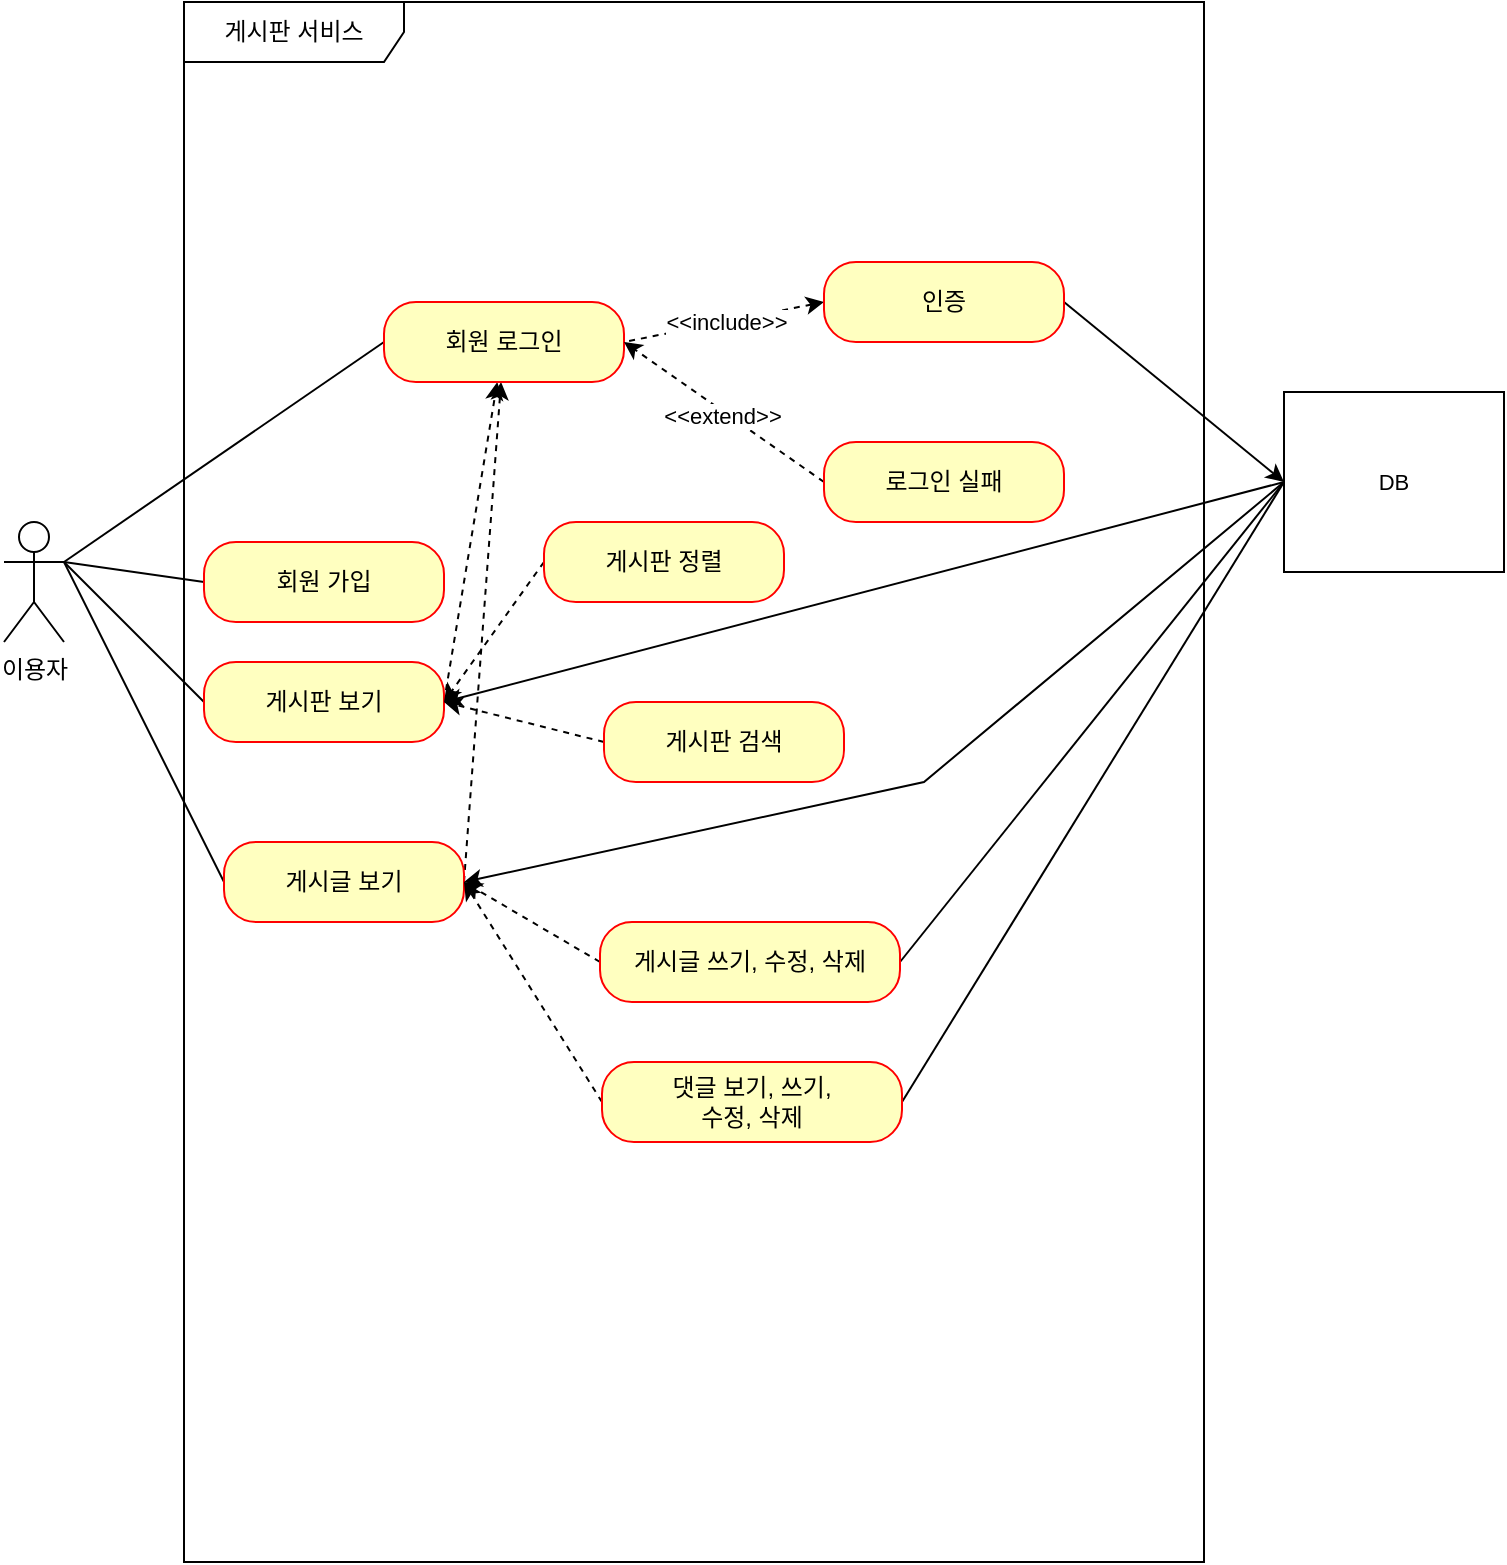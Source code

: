 <mxfile version="21.6.8" type="github">
  <diagram name="페이지-1" id="oku6pLihOwgq4Tl3Q31-">
    <mxGraphModel dx="1444" dy="815" grid="1" gridSize="10" guides="1" tooltips="1" connect="1" arrows="1" fold="1" page="1" pageScale="1" pageWidth="827" pageHeight="1169" math="0" shadow="0">
      <root>
        <mxCell id="0" />
        <mxCell id="1" parent="0" />
        <mxCell id="4ua-57t7Y1xqs6FZSZTP-1" value="이용자" style="shape=umlActor;verticalLabelPosition=bottom;verticalAlign=top;html=1;outlineConnect=0;" vertex="1" parent="1">
          <mxGeometry x="40" y="280" width="30" height="60" as="geometry" />
        </mxCell>
        <mxCell id="4ua-57t7Y1xqs6FZSZTP-3" value="게시판 서비스" style="shape=umlFrame;whiteSpace=wrap;html=1;pointerEvents=0;width=110;height=30;" vertex="1" parent="1">
          <mxGeometry x="130" y="20" width="510" height="780" as="geometry" />
        </mxCell>
        <mxCell id="4ua-57t7Y1xqs6FZSZTP-18" style="rounded=0;orthogonalLoop=1;jettySize=auto;html=1;exitX=0;exitY=0.5;exitDx=0;exitDy=0;entryX=1;entryY=0.333;entryDx=0;entryDy=0;entryPerimeter=0;endArrow=none;endFill=0;" edge="1" parent="1" source="4ua-57t7Y1xqs6FZSZTP-4" target="4ua-57t7Y1xqs6FZSZTP-1">
          <mxGeometry relative="1" as="geometry" />
        </mxCell>
        <mxCell id="4ua-57t7Y1xqs6FZSZTP-4" value="회원 가입" style="rounded=1;whiteSpace=wrap;html=1;arcSize=40;fontColor=#000000;fillColor=#ffffc0;strokeColor=#ff0000;" vertex="1" parent="1">
          <mxGeometry x="140" y="290" width="120" height="40" as="geometry" />
        </mxCell>
        <mxCell id="4ua-57t7Y1xqs6FZSZTP-20" style="rounded=0;orthogonalLoop=1;jettySize=auto;html=1;exitX=0;exitY=0.5;exitDx=0;exitDy=0;entryX=1;entryY=0.333;entryDx=0;entryDy=0;entryPerimeter=0;endArrow=none;endFill=0;" edge="1" parent="1" source="4ua-57t7Y1xqs6FZSZTP-6" target="4ua-57t7Y1xqs6FZSZTP-1">
          <mxGeometry relative="1" as="geometry" />
        </mxCell>
        <mxCell id="4ua-57t7Y1xqs6FZSZTP-28" style="edgeStyle=none;shape=connector;rounded=0;orthogonalLoop=1;jettySize=auto;html=1;exitX=1;exitY=0.5;exitDx=0;exitDy=0;labelBackgroundColor=default;strokeColor=default;fontFamily=Helvetica;fontSize=11;fontColor=default;endArrow=classic;endFill=1;dashed=1;startArrow=none;startFill=0;" edge="1" parent="1" source="4ua-57t7Y1xqs6FZSZTP-6" target="4ua-57t7Y1xqs6FZSZTP-8">
          <mxGeometry relative="1" as="geometry" />
        </mxCell>
        <mxCell id="4ua-57t7Y1xqs6FZSZTP-6" value="게시판 보기" style="rounded=1;whiteSpace=wrap;html=1;arcSize=40;fontColor=#000000;fillColor=#ffffc0;strokeColor=#ff0000;" vertex="1" parent="1">
          <mxGeometry x="140" y="350" width="120" height="40" as="geometry" />
        </mxCell>
        <mxCell id="4ua-57t7Y1xqs6FZSZTP-21" style="edgeStyle=none;shape=connector;rounded=0;orthogonalLoop=1;jettySize=auto;html=1;exitX=0;exitY=0.5;exitDx=0;exitDy=0;entryX=1;entryY=0.333;entryDx=0;entryDy=0;entryPerimeter=0;labelBackgroundColor=default;strokeColor=default;fontFamily=Helvetica;fontSize=11;fontColor=default;endArrow=none;endFill=0;" edge="1" parent="1" source="4ua-57t7Y1xqs6FZSZTP-7" target="4ua-57t7Y1xqs6FZSZTP-1">
          <mxGeometry relative="1" as="geometry" />
        </mxCell>
        <mxCell id="4ua-57t7Y1xqs6FZSZTP-29" style="edgeStyle=none;shape=connector;rounded=0;orthogonalLoop=1;jettySize=auto;html=1;exitX=1;exitY=0.5;exitDx=0;exitDy=0;labelBackgroundColor=default;strokeColor=default;fontFamily=Helvetica;fontSize=11;fontColor=default;endArrow=classic;endFill=1;dashed=1;" edge="1" parent="1" source="4ua-57t7Y1xqs6FZSZTP-7" target="4ua-57t7Y1xqs6FZSZTP-8">
          <mxGeometry relative="1" as="geometry" />
        </mxCell>
        <mxCell id="4ua-57t7Y1xqs6FZSZTP-7" value="게시글 보기" style="rounded=1;whiteSpace=wrap;html=1;arcSize=40;fontColor=#000000;fillColor=#ffffc0;strokeColor=#ff0000;" vertex="1" parent="1">
          <mxGeometry x="150" y="440" width="120" height="40" as="geometry" />
        </mxCell>
        <mxCell id="4ua-57t7Y1xqs6FZSZTP-19" style="rounded=0;orthogonalLoop=1;jettySize=auto;html=1;exitX=0;exitY=0.5;exitDx=0;exitDy=0;entryX=1;entryY=0.333;entryDx=0;entryDy=0;entryPerimeter=0;endArrow=none;endFill=0;" edge="1" parent="1" source="4ua-57t7Y1xqs6FZSZTP-8" target="4ua-57t7Y1xqs6FZSZTP-1">
          <mxGeometry relative="1" as="geometry" />
        </mxCell>
        <mxCell id="4ua-57t7Y1xqs6FZSZTP-8" value="회원 로그인" style="rounded=1;whiteSpace=wrap;html=1;arcSize=40;fontColor=#000000;fillColor=#ffffc0;strokeColor=#ff0000;" vertex="1" parent="1">
          <mxGeometry x="230" y="170" width="120" height="40" as="geometry" />
        </mxCell>
        <mxCell id="4ua-57t7Y1xqs6FZSZTP-22" style="edgeStyle=none;shape=connector;rounded=0;orthogonalLoop=1;jettySize=auto;html=1;exitX=0;exitY=0.5;exitDx=0;exitDy=0;entryX=1;entryY=0.5;entryDx=0;entryDy=0;labelBackgroundColor=default;strokeColor=default;fontFamily=Helvetica;fontSize=11;fontColor=default;endArrow=none;endFill=0;dashed=1;startArrow=classic;startFill=1;" edge="1" parent="1" source="4ua-57t7Y1xqs6FZSZTP-9" target="4ua-57t7Y1xqs6FZSZTP-8">
          <mxGeometry relative="1" as="geometry" />
        </mxCell>
        <mxCell id="4ua-57t7Y1xqs6FZSZTP-26" value="&amp;lt;&amp;lt;include&amp;gt;&amp;gt;" style="edgeLabel;html=1;align=center;verticalAlign=middle;resizable=0;points=[];fontSize=11;fontFamily=Helvetica;fontColor=default;" vertex="1" connectable="0" parent="4ua-57t7Y1xqs6FZSZTP-22">
          <mxGeometry x="0.015" y="5" relative="1" as="geometry">
            <mxPoint x="1" y="-5" as="offset" />
          </mxGeometry>
        </mxCell>
        <mxCell id="4ua-57t7Y1xqs6FZSZTP-37" style="edgeStyle=none;shape=connector;rounded=0;orthogonalLoop=1;jettySize=auto;html=1;exitX=1;exitY=0.5;exitDx=0;exitDy=0;entryX=0;entryY=0.5;entryDx=0;entryDy=0;labelBackgroundColor=default;strokeColor=default;fontFamily=Helvetica;fontSize=11;fontColor=default;endArrow=classic;endFill=1;" edge="1" parent="1" source="4ua-57t7Y1xqs6FZSZTP-9" target="4ua-57t7Y1xqs6FZSZTP-36">
          <mxGeometry relative="1" as="geometry" />
        </mxCell>
        <mxCell id="4ua-57t7Y1xqs6FZSZTP-9" value="인증" style="rounded=1;whiteSpace=wrap;html=1;arcSize=40;fontColor=#000000;fillColor=#ffffc0;strokeColor=#ff0000;" vertex="1" parent="1">
          <mxGeometry x="450" y="150" width="120" height="40" as="geometry" />
        </mxCell>
        <mxCell id="4ua-57t7Y1xqs6FZSZTP-23" style="edgeStyle=none;shape=connector;rounded=0;orthogonalLoop=1;jettySize=auto;html=1;exitX=0;exitY=0.5;exitDx=0;exitDy=0;entryX=1;entryY=0.5;entryDx=0;entryDy=0;labelBackgroundColor=default;strokeColor=default;fontFamily=Helvetica;fontSize=11;fontColor=default;endArrow=classic;endFill=1;dashed=1;startArrow=none;startFill=0;" edge="1" parent="1" source="4ua-57t7Y1xqs6FZSZTP-10" target="4ua-57t7Y1xqs6FZSZTP-8">
          <mxGeometry relative="1" as="geometry" />
        </mxCell>
        <mxCell id="4ua-57t7Y1xqs6FZSZTP-27" value="&amp;lt;&amp;lt;extend&amp;gt;&amp;gt;" style="edgeLabel;html=1;align=center;verticalAlign=middle;resizable=0;points=[];fontSize=11;fontFamily=Helvetica;fontColor=default;" vertex="1" connectable="0" parent="4ua-57t7Y1xqs6FZSZTP-23">
          <mxGeometry x="-0.016" y="3" relative="1" as="geometry">
            <mxPoint y="-1" as="offset" />
          </mxGeometry>
        </mxCell>
        <mxCell id="4ua-57t7Y1xqs6FZSZTP-10" value="로그인 실패" style="rounded=1;whiteSpace=wrap;html=1;arcSize=40;fontColor=#000000;fillColor=#ffffc0;strokeColor=#ff0000;" vertex="1" parent="1">
          <mxGeometry x="450" y="240" width="120" height="40" as="geometry" />
        </mxCell>
        <mxCell id="4ua-57t7Y1xqs6FZSZTP-31" style="edgeStyle=none;shape=connector;rounded=0;orthogonalLoop=1;jettySize=auto;html=1;exitX=0;exitY=0.5;exitDx=0;exitDy=0;entryX=1;entryY=0.5;entryDx=0;entryDy=0;dashed=1;labelBackgroundColor=default;strokeColor=default;fontFamily=Helvetica;fontSize=11;fontColor=default;endArrow=classic;endFill=1;" edge="1" parent="1" source="4ua-57t7Y1xqs6FZSZTP-12" target="4ua-57t7Y1xqs6FZSZTP-6">
          <mxGeometry relative="1" as="geometry" />
        </mxCell>
        <mxCell id="4ua-57t7Y1xqs6FZSZTP-12" value="게시판 정렬" style="rounded=1;whiteSpace=wrap;html=1;arcSize=40;fontColor=#000000;fillColor=#ffffc0;strokeColor=#ff0000;" vertex="1" parent="1">
          <mxGeometry x="310" y="280" width="120" height="40" as="geometry" />
        </mxCell>
        <mxCell id="4ua-57t7Y1xqs6FZSZTP-32" style="edgeStyle=none;shape=connector;rounded=0;orthogonalLoop=1;jettySize=auto;html=1;exitX=0;exitY=0.5;exitDx=0;exitDy=0;dashed=1;labelBackgroundColor=default;strokeColor=default;fontFamily=Helvetica;fontSize=11;fontColor=default;endArrow=classic;endFill=1;" edge="1" parent="1" source="4ua-57t7Y1xqs6FZSZTP-13">
          <mxGeometry relative="1" as="geometry">
            <mxPoint x="260" y="370" as="targetPoint" />
          </mxGeometry>
        </mxCell>
        <mxCell id="4ua-57t7Y1xqs6FZSZTP-13" value="게시판 검색" style="rounded=1;whiteSpace=wrap;html=1;arcSize=40;fontColor=#000000;fillColor=#ffffc0;strokeColor=#ff0000;" vertex="1" parent="1">
          <mxGeometry x="340" y="370" width="120" height="40" as="geometry" />
        </mxCell>
        <mxCell id="4ua-57t7Y1xqs6FZSZTP-33" style="edgeStyle=none;shape=connector;rounded=0;orthogonalLoop=1;jettySize=auto;html=1;exitX=0;exitY=0.5;exitDx=0;exitDy=0;entryX=1;entryY=0.5;entryDx=0;entryDy=0;dashed=1;labelBackgroundColor=default;strokeColor=default;fontFamily=Helvetica;fontSize=11;fontColor=default;endArrow=classic;endFill=1;" edge="1" parent="1" source="4ua-57t7Y1xqs6FZSZTP-15" target="4ua-57t7Y1xqs6FZSZTP-7">
          <mxGeometry relative="1" as="geometry" />
        </mxCell>
        <mxCell id="4ua-57t7Y1xqs6FZSZTP-40" style="edgeStyle=none;shape=connector;rounded=0;orthogonalLoop=1;jettySize=auto;html=1;exitX=1;exitY=0.5;exitDx=0;exitDy=0;entryX=0;entryY=0.5;entryDx=0;entryDy=0;labelBackgroundColor=default;strokeColor=default;fontFamily=Helvetica;fontSize=11;fontColor=default;endArrow=none;endFill=0;" edge="1" parent="1" source="4ua-57t7Y1xqs6FZSZTP-15" target="4ua-57t7Y1xqs6FZSZTP-36">
          <mxGeometry relative="1" as="geometry" />
        </mxCell>
        <mxCell id="4ua-57t7Y1xqs6FZSZTP-15" value="게시글 쓰기, 수정, 삭제" style="rounded=1;whiteSpace=wrap;html=1;arcSize=40;fontColor=#000000;fillColor=#ffffc0;strokeColor=#ff0000;" vertex="1" parent="1">
          <mxGeometry x="338" y="480" width="150" height="40" as="geometry" />
        </mxCell>
        <mxCell id="4ua-57t7Y1xqs6FZSZTP-34" style="edgeStyle=none;shape=connector;rounded=0;orthogonalLoop=1;jettySize=auto;html=1;exitX=0;exitY=0.5;exitDx=0;exitDy=0;dashed=1;labelBackgroundColor=default;strokeColor=default;fontFamily=Helvetica;fontSize=11;fontColor=default;endArrow=classic;endFill=1;" edge="1" parent="1" source="4ua-57t7Y1xqs6FZSZTP-16">
          <mxGeometry relative="1" as="geometry">
            <mxPoint x="270" y="460" as="targetPoint" />
          </mxGeometry>
        </mxCell>
        <mxCell id="4ua-57t7Y1xqs6FZSZTP-41" style="edgeStyle=none;shape=connector;rounded=0;orthogonalLoop=1;jettySize=auto;html=1;exitX=1;exitY=0.5;exitDx=0;exitDy=0;entryX=0;entryY=0.5;entryDx=0;entryDy=0;labelBackgroundColor=default;strokeColor=default;fontFamily=Helvetica;fontSize=11;fontColor=default;endArrow=none;endFill=0;" edge="1" parent="1" source="4ua-57t7Y1xqs6FZSZTP-16" target="4ua-57t7Y1xqs6FZSZTP-36">
          <mxGeometry relative="1" as="geometry" />
        </mxCell>
        <mxCell id="4ua-57t7Y1xqs6FZSZTP-16" value="댓글 보기, 쓰기, &lt;br&gt;수정, 삭제" style="rounded=1;whiteSpace=wrap;html=1;arcSize=40;fontColor=#000000;fillColor=#ffffc0;strokeColor=#ff0000;" vertex="1" parent="1">
          <mxGeometry x="339" y="550" width="150" height="40" as="geometry" />
        </mxCell>
        <mxCell id="4ua-57t7Y1xqs6FZSZTP-38" style="edgeStyle=none;shape=connector;rounded=0;orthogonalLoop=1;jettySize=auto;html=1;exitX=0;exitY=0.5;exitDx=0;exitDy=0;entryX=1;entryY=0.5;entryDx=0;entryDy=0;labelBackgroundColor=default;strokeColor=default;fontFamily=Helvetica;fontSize=11;fontColor=default;endArrow=classic;endFill=1;" edge="1" parent="1" source="4ua-57t7Y1xqs6FZSZTP-36" target="4ua-57t7Y1xqs6FZSZTP-6">
          <mxGeometry relative="1" as="geometry" />
        </mxCell>
        <mxCell id="4ua-57t7Y1xqs6FZSZTP-39" style="edgeStyle=none;shape=connector;rounded=0;orthogonalLoop=1;jettySize=auto;html=1;exitX=0;exitY=0.5;exitDx=0;exitDy=0;entryX=1;entryY=0.5;entryDx=0;entryDy=0;labelBackgroundColor=default;strokeColor=default;fontFamily=Helvetica;fontSize=11;fontColor=default;endArrow=classic;endFill=1;" edge="1" parent="1" source="4ua-57t7Y1xqs6FZSZTP-36" target="4ua-57t7Y1xqs6FZSZTP-7">
          <mxGeometry relative="1" as="geometry">
            <Array as="points">
              <mxPoint x="500" y="410" />
            </Array>
          </mxGeometry>
        </mxCell>
        <mxCell id="4ua-57t7Y1xqs6FZSZTP-36" value="DB" style="html=1;whiteSpace=wrap;fontFamily=Helvetica;fontSize=11;fontColor=default;" vertex="1" parent="1">
          <mxGeometry x="680" y="215" width="110" height="90" as="geometry" />
        </mxCell>
      </root>
    </mxGraphModel>
  </diagram>
</mxfile>
